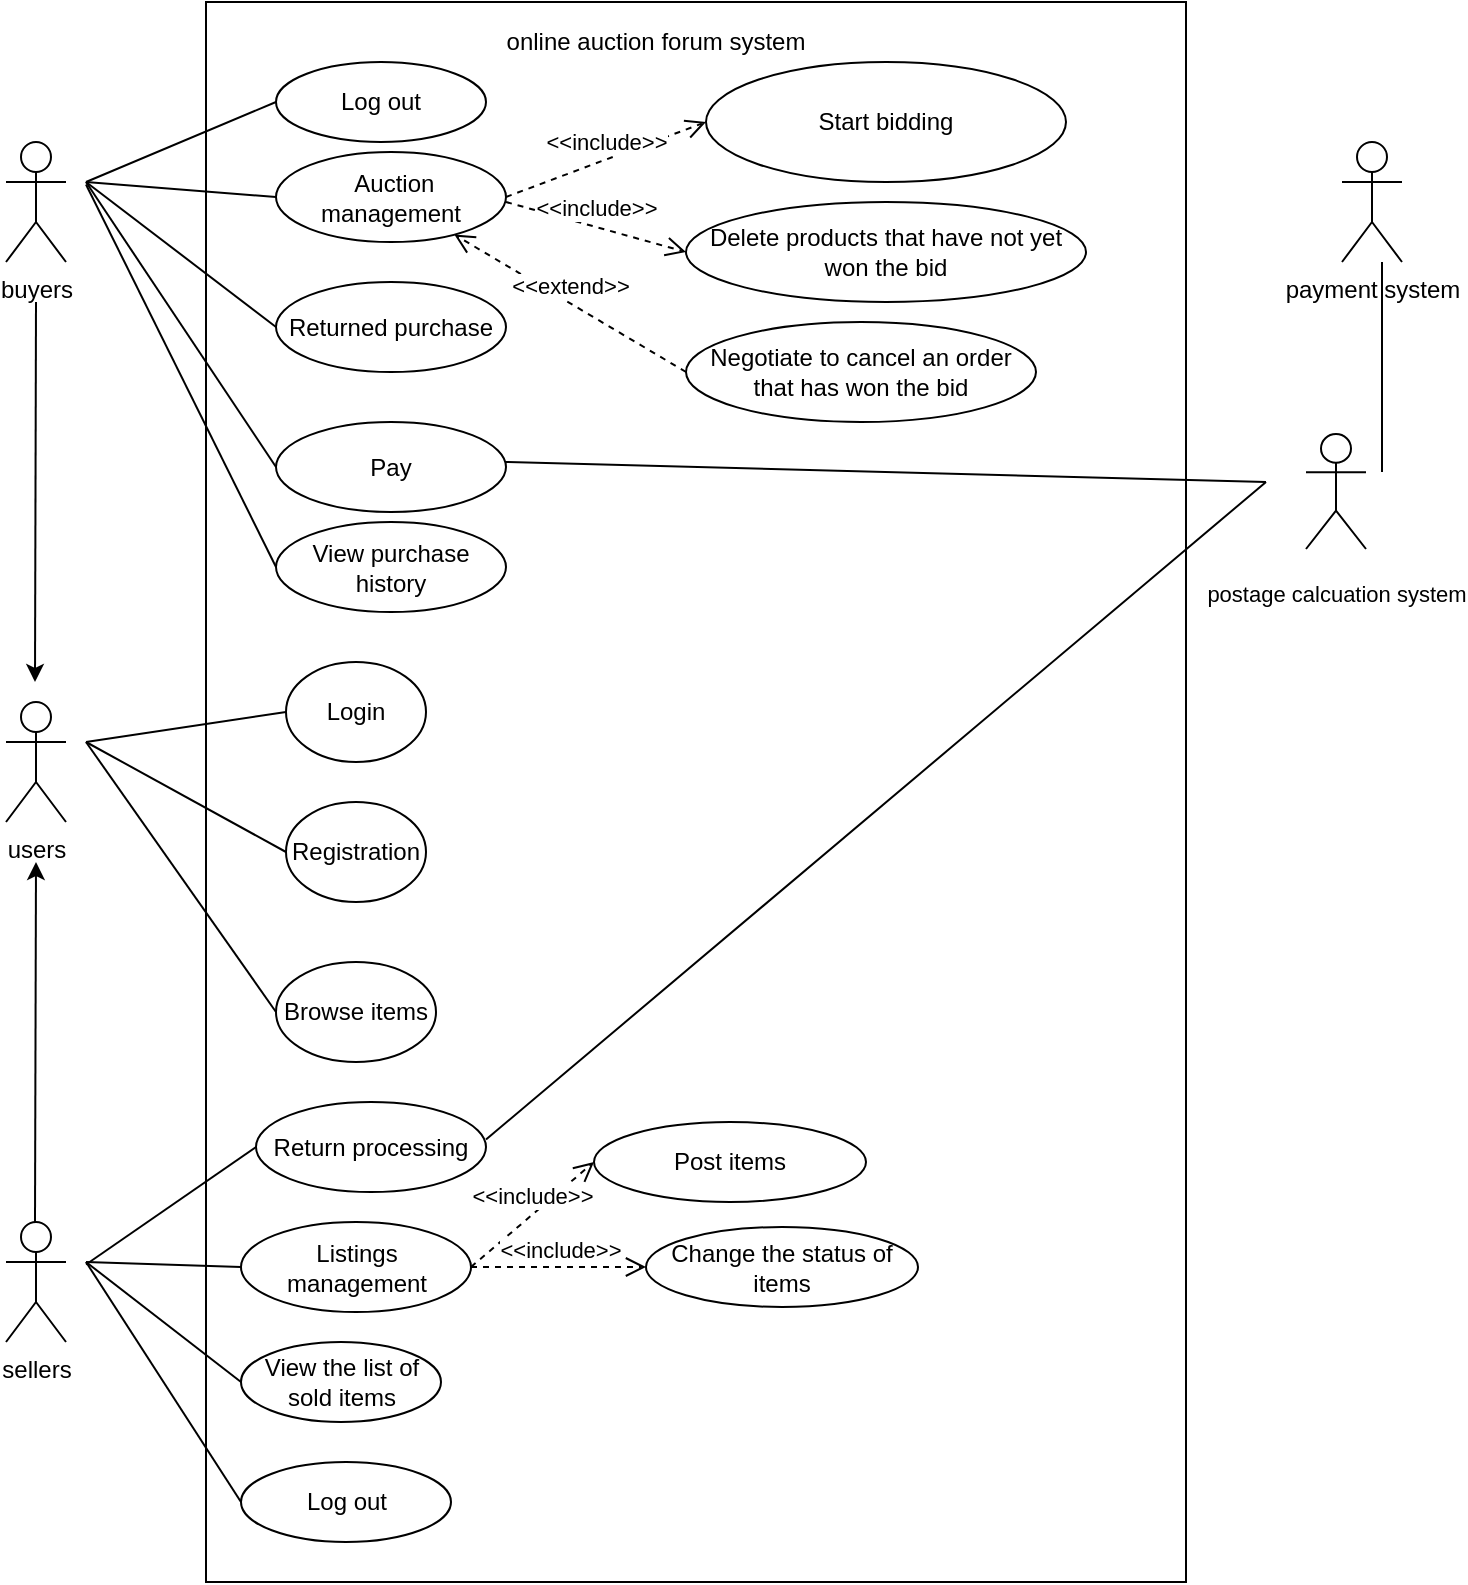 <mxfile version="13.9.9" type="github">
  <diagram id="SsrX-AIuFG0R5iQiASQq" name="Page-1">
    <mxGraphModel dx="1790" dy="819" grid="1" gridSize="10" guides="1" tooltips="1" connect="1" arrows="1" fold="1" page="1" pageScale="1" pageWidth="827" pageHeight="1169" math="0" shadow="0">
      <root>
        <mxCell id="0" />
        <mxCell id="1" parent="0" />
        <mxCell id="eIvzQgJbVZ74KpnRAHEC-1" value="users" style="shape=umlActor;verticalLabelPosition=bottom;verticalAlign=top;html=1;outlineConnect=0;" parent="1" vertex="1">
          <mxGeometry x="82" y="690" width="30" height="60" as="geometry" />
        </mxCell>
        <mxCell id="eIvzQgJbVZ74KpnRAHEC-3" value="" style="rounded=0;whiteSpace=wrap;html=1;" parent="1" vertex="1">
          <mxGeometry x="182" y="340" width="490" height="790" as="geometry" />
        </mxCell>
        <mxCell id="eIvzQgJbVZ74KpnRAHEC-4" value="online auction forum system" style="text;html=1;strokeColor=none;fillColor=none;align=center;verticalAlign=middle;whiteSpace=wrap;rounded=0;" parent="1" vertex="1">
          <mxGeometry x="307" y="350" width="200" height="20" as="geometry" />
        </mxCell>
        <mxCell id="eIvzQgJbVZ74KpnRAHEC-5" value="Login" style="ellipse;whiteSpace=wrap;html=1;" parent="1" vertex="1">
          <mxGeometry x="222" y="670" width="70" height="50" as="geometry" />
        </mxCell>
        <mxCell id="eIvzQgJbVZ74KpnRAHEC-6" value="" style="endArrow=classic;html=1;" parent="1" edge="1">
          <mxGeometry width="50" height="50" relative="1" as="geometry">
            <mxPoint x="96.5" y="950" as="sourcePoint" />
            <mxPoint x="97" y="770" as="targetPoint" />
            <Array as="points" />
          </mxGeometry>
        </mxCell>
        <mxCell id="eIvzQgJbVZ74KpnRAHEC-7" value="" style="endArrow=classic;html=1;" parent="1" edge="1">
          <mxGeometry width="50" height="50" relative="1" as="geometry">
            <mxPoint x="97" y="490" as="sourcePoint" />
            <mxPoint x="96.5" y="680" as="targetPoint" />
          </mxGeometry>
        </mxCell>
        <mxCell id="eIvzQgJbVZ74KpnRAHEC-10" value="buyers" style="shape=umlActor;verticalLabelPosition=bottom;verticalAlign=top;html=1;outlineConnect=0;" parent="1" vertex="1">
          <mxGeometry x="82" y="410" width="30" height="60" as="geometry" />
        </mxCell>
        <mxCell id="eIvzQgJbVZ74KpnRAHEC-12" value="sellers" style="shape=umlActor;verticalLabelPosition=bottom;verticalAlign=top;html=1;outlineConnect=0;" parent="1" vertex="1">
          <mxGeometry x="82" y="950" width="30" height="60" as="geometry" />
        </mxCell>
        <mxCell id="eIvzQgJbVZ74KpnRAHEC-17" value="" style="endArrow=none;html=1;" parent="1" edge="1">
          <mxGeometry width="50" height="50" relative="1" as="geometry">
            <mxPoint x="122" y="710" as="sourcePoint" />
            <mxPoint x="222" y="695" as="targetPoint" />
          </mxGeometry>
        </mxCell>
        <mxCell id="eIvzQgJbVZ74KpnRAHEC-18" value="Registration" style="ellipse;whiteSpace=wrap;html=1;" parent="1" vertex="1">
          <mxGeometry x="222" y="740" width="70" height="50" as="geometry" />
        </mxCell>
        <mxCell id="eIvzQgJbVZ74KpnRAHEC-19" value="" style="endArrow=none;html=1;entryX=0;entryY=0.5;entryDx=0;entryDy=0;" parent="1" target="eIvzQgJbVZ74KpnRAHEC-18" edge="1">
          <mxGeometry width="50" height="50" relative="1" as="geometry">
            <mxPoint x="122" y="710" as="sourcePoint" />
            <mxPoint x="232" y="705" as="targetPoint" />
          </mxGeometry>
        </mxCell>
        <mxCell id="eIvzQgJbVZ74KpnRAHEC-20" value="Browse items" style="ellipse;whiteSpace=wrap;html=1;" parent="1" vertex="1">
          <mxGeometry x="217" y="820" width="80" height="50" as="geometry" />
        </mxCell>
        <mxCell id="eIvzQgJbVZ74KpnRAHEC-21" value="" style="endArrow=none;html=1;entryX=0;entryY=0.5;entryDx=0;entryDy=0;" parent="1" target="eIvzQgJbVZ74KpnRAHEC-20" edge="1">
          <mxGeometry width="50" height="50" relative="1" as="geometry">
            <mxPoint x="122" y="710" as="sourcePoint" />
            <mxPoint x="232" y="775" as="targetPoint" />
          </mxGeometry>
        </mxCell>
        <mxCell id="eIvzQgJbVZ74KpnRAHEC-22" value="&amp;nbsp;Auction&lt;br&gt;management" style="ellipse;whiteSpace=wrap;html=1;" parent="1" vertex="1">
          <mxGeometry x="217" y="415" width="115" height="45" as="geometry" />
        </mxCell>
        <mxCell id="eIvzQgJbVZ74KpnRAHEC-23" value="" style="endArrow=none;html=1;entryX=0;entryY=0.5;entryDx=0;entryDy=0;" parent="1" target="eIvzQgJbVZ74KpnRAHEC-22" edge="1">
          <mxGeometry width="50" height="50" relative="1" as="geometry">
            <mxPoint x="122" y="430" as="sourcePoint" />
            <mxPoint x="222" y="415" as="targetPoint" />
          </mxGeometry>
        </mxCell>
        <mxCell id="eIvzQgJbVZ74KpnRAHEC-28" value="&amp;lt;&amp;lt;include&amp;gt;&amp;gt;" style="html=1;verticalAlign=bottom;endArrow=open;dashed=1;endSize=8;exitX=1;exitY=0.5;exitDx=0;exitDy=0;entryX=0;entryY=0.5;entryDx=0;entryDy=0;" parent="1" source="eIvzQgJbVZ74KpnRAHEC-22" target="eIvzQgJbVZ74KpnRAHEC-29" edge="1">
          <mxGeometry relative="1" as="geometry">
            <mxPoint x="392" y="550" as="sourcePoint" />
            <mxPoint x="312" y="550" as="targetPoint" />
          </mxGeometry>
        </mxCell>
        <mxCell id="eIvzQgJbVZ74KpnRAHEC-29" value="Start bidding" style="ellipse;whiteSpace=wrap;html=1;" parent="1" vertex="1">
          <mxGeometry x="432" y="370" width="180" height="60" as="geometry" />
        </mxCell>
        <mxCell id="eIvzQgJbVZ74KpnRAHEC-31" value="Delete products that have not yet won the bid" style="ellipse;whiteSpace=wrap;html=1;" parent="1" vertex="1">
          <mxGeometry x="422" y="440" width="200" height="50" as="geometry" />
        </mxCell>
        <mxCell id="eIvzQgJbVZ74KpnRAHEC-32" value="&amp;lt;&amp;lt;include&amp;gt;&amp;gt;" style="html=1;verticalAlign=bottom;endArrow=open;dashed=1;endSize=8;entryX=0;entryY=0.5;entryDx=0;entryDy=0;" parent="1" target="eIvzQgJbVZ74KpnRAHEC-31" edge="1">
          <mxGeometry relative="1" as="geometry">
            <mxPoint x="332" y="440" as="sourcePoint" />
            <mxPoint x="442" y="410" as="targetPoint" />
          </mxGeometry>
        </mxCell>
        <mxCell id="eIvzQgJbVZ74KpnRAHEC-33" value="Negotiate to cancel an order that has won the bid" style="ellipse;whiteSpace=wrap;html=1;" parent="1" vertex="1">
          <mxGeometry x="422" y="500" width="175" height="50" as="geometry" />
        </mxCell>
        <mxCell id="eIvzQgJbVZ74KpnRAHEC-34" value="&amp;lt;&amp;lt;extend&amp;gt;&amp;gt;" style="html=1;verticalAlign=bottom;endArrow=open;dashed=1;endSize=8;" parent="1" target="eIvzQgJbVZ74KpnRAHEC-22" edge="1">
          <mxGeometry relative="1" as="geometry">
            <mxPoint x="422" y="525" as="sourcePoint" />
            <mxPoint x="512" y="550" as="targetPoint" />
          </mxGeometry>
        </mxCell>
        <mxCell id="eIvzQgJbVZ74KpnRAHEC-35" value="Returned purchase" style="ellipse;whiteSpace=wrap;html=1;" parent="1" vertex="1">
          <mxGeometry x="217" y="480" width="115" height="45" as="geometry" />
        </mxCell>
        <mxCell id="eIvzQgJbVZ74KpnRAHEC-36" value="Pay" style="ellipse;whiteSpace=wrap;html=1;" parent="1" vertex="1">
          <mxGeometry x="217" y="550" width="115" height="45" as="geometry" />
        </mxCell>
        <mxCell id="eIvzQgJbVZ74KpnRAHEC-37" value="" style="endArrow=none;html=1;entryX=0;entryY=0.5;entryDx=0;entryDy=0;" parent="1" target="eIvzQgJbVZ74KpnRAHEC-35" edge="1">
          <mxGeometry width="50" height="50" relative="1" as="geometry">
            <mxPoint x="122" y="430" as="sourcePoint" />
            <mxPoint x="227" y="447.5" as="targetPoint" />
          </mxGeometry>
        </mxCell>
        <mxCell id="eIvzQgJbVZ74KpnRAHEC-38" value="" style="endArrow=none;html=1;entryX=0;entryY=0.5;entryDx=0;entryDy=0;" parent="1" target="eIvzQgJbVZ74KpnRAHEC-36" edge="1">
          <mxGeometry width="50" height="50" relative="1" as="geometry">
            <mxPoint x="122" y="430" as="sourcePoint" />
            <mxPoint x="237" y="457.5" as="targetPoint" />
          </mxGeometry>
        </mxCell>
        <mxCell id="eIvzQgJbVZ74KpnRAHEC-39" value="&lt;p style=&quot;line-height: 60%&quot;&gt;&lt;font style=&quot;font-size: 11px&quot;&gt;postage calcuation system&lt;/font&gt;&lt;/p&gt;" style="shape=umlActor;verticalLabelPosition=bottom;verticalAlign=top;html=1;outlineConnect=0;" parent="1" vertex="1">
          <mxGeometry x="732" y="556" width="30" height="57.5" as="geometry" />
        </mxCell>
        <mxCell id="eIvzQgJbVZ74KpnRAHEC-42" value="" style="endArrow=none;html=1;" parent="1" edge="1">
          <mxGeometry width="50" height="50" relative="1" as="geometry">
            <mxPoint x="332" y="570" as="sourcePoint" />
            <mxPoint x="712" y="580" as="targetPoint" />
          </mxGeometry>
        </mxCell>
        <mxCell id="eIvzQgJbVZ74KpnRAHEC-43" value="View purchase history" style="ellipse;whiteSpace=wrap;html=1;" parent="1" vertex="1">
          <mxGeometry x="217" y="600" width="115" height="45" as="geometry" />
        </mxCell>
        <mxCell id="eIvzQgJbVZ74KpnRAHEC-44" value="" style="endArrow=none;html=1;entryX=0;entryY=0.5;entryDx=0;entryDy=0;" parent="1" target="eIvzQgJbVZ74KpnRAHEC-43" edge="1">
          <mxGeometry width="50" height="50" relative="1" as="geometry">
            <mxPoint x="122" y="431.25" as="sourcePoint" />
            <mxPoint x="217" y="573.75" as="targetPoint" />
          </mxGeometry>
        </mxCell>
        <mxCell id="eIvzQgJbVZ74KpnRAHEC-45" value="Listings management" style="ellipse;whiteSpace=wrap;html=1;" parent="1" vertex="1">
          <mxGeometry x="199.5" y="950" width="115" height="45" as="geometry" />
        </mxCell>
        <mxCell id="eIvzQgJbVZ74KpnRAHEC-46" value="" style="endArrow=none;html=1;entryX=0;entryY=0.5;entryDx=0;entryDy=0;" parent="1" target="eIvzQgJbVZ74KpnRAHEC-45" edge="1">
          <mxGeometry width="50" height="50" relative="1" as="geometry">
            <mxPoint x="122" y="970" as="sourcePoint" />
            <mxPoint x="217" y="1105" as="targetPoint" />
          </mxGeometry>
        </mxCell>
        <mxCell id="eIvzQgJbVZ74KpnRAHEC-47" value="Post items" style="ellipse;whiteSpace=wrap;html=1;" parent="1" vertex="1">
          <mxGeometry x="376" y="900" width="136" height="40" as="geometry" />
        </mxCell>
        <mxCell id="eIvzQgJbVZ74KpnRAHEC-48" value="&amp;lt;&amp;lt;include&amp;gt;&amp;gt;" style="html=1;verticalAlign=bottom;endArrow=open;dashed=1;endSize=8;exitX=1;exitY=0.5;exitDx=0;exitDy=0;entryX=0;entryY=0.5;entryDx=0;entryDy=0;" parent="1" source="eIvzQgJbVZ74KpnRAHEC-45" target="eIvzQgJbVZ74KpnRAHEC-47" edge="1">
          <mxGeometry relative="1" as="geometry">
            <mxPoint x="314.5" y="967.5" as="sourcePoint" />
            <mxPoint x="414.5" y="930" as="targetPoint" />
          </mxGeometry>
        </mxCell>
        <mxCell id="eIvzQgJbVZ74KpnRAHEC-49" value="Change the status of items" style="ellipse;whiteSpace=wrap;html=1;" parent="1" vertex="1">
          <mxGeometry x="402" y="952.5" width="136" height="40" as="geometry" />
        </mxCell>
        <mxCell id="eIvzQgJbVZ74KpnRAHEC-50" value="&amp;lt;&amp;lt;include&amp;gt;&amp;gt;" style="html=1;verticalAlign=bottom;endArrow=open;dashed=1;endSize=8;exitX=1;exitY=0.5;exitDx=0;exitDy=0;entryX=0;entryY=0.5;entryDx=0;entryDy=0;" parent="1" source="eIvzQgJbVZ74KpnRAHEC-45" target="eIvzQgJbVZ74KpnRAHEC-49" edge="1">
          <mxGeometry relative="1" as="geometry">
            <mxPoint x="324.5" y="977.5" as="sourcePoint" />
            <mxPoint x="386" y="930" as="targetPoint" />
          </mxGeometry>
        </mxCell>
        <mxCell id="eIvzQgJbVZ74KpnRAHEC-51" value="View the list of sold items" style="ellipse;whiteSpace=wrap;html=1;" parent="1" vertex="1">
          <mxGeometry x="199.5" y="1010" width="100" height="40" as="geometry" />
        </mxCell>
        <mxCell id="eIvzQgJbVZ74KpnRAHEC-52" value="" style="endArrow=none;html=1;entryX=0;entryY=0.5;entryDx=0;entryDy=0;" parent="1" target="eIvzQgJbVZ74KpnRAHEC-51" edge="1">
          <mxGeometry width="50" height="50" relative="1" as="geometry">
            <mxPoint x="122" y="970" as="sourcePoint" />
            <mxPoint x="209.5" y="982.5" as="targetPoint" />
          </mxGeometry>
        </mxCell>
        <mxCell id="eIvzQgJbVZ74KpnRAHEC-53" value="Log out" style="ellipse;whiteSpace=wrap;html=1;" parent="1" vertex="1">
          <mxGeometry x="217" y="370" width="105" height="40" as="geometry" />
        </mxCell>
        <mxCell id="eIvzQgJbVZ74KpnRAHEC-54" value="" style="endArrow=none;html=1;entryX=0;entryY=0.5;entryDx=0;entryDy=0;" parent="1" target="eIvzQgJbVZ74KpnRAHEC-53" edge="1">
          <mxGeometry width="50" height="50" relative="1" as="geometry">
            <mxPoint x="122" y="430" as="sourcePoint" />
            <mxPoint x="217" y="437.5" as="targetPoint" />
          </mxGeometry>
        </mxCell>
        <mxCell id="eIvzQgJbVZ74KpnRAHEC-55" value="Log out" style="ellipse;whiteSpace=wrap;html=1;" parent="1" vertex="1">
          <mxGeometry x="199.5" y="1070" width="105" height="40" as="geometry" />
        </mxCell>
        <mxCell id="eIvzQgJbVZ74KpnRAHEC-56" value="" style="endArrow=none;html=1;entryX=0;entryY=0.5;entryDx=0;entryDy=0;" parent="1" target="eIvzQgJbVZ74KpnRAHEC-55" edge="1">
          <mxGeometry width="50" height="50" relative="1" as="geometry">
            <mxPoint x="122" y="970" as="sourcePoint" />
            <mxPoint x="199.5" y="1030" as="targetPoint" />
          </mxGeometry>
        </mxCell>
        <mxCell id="eIvzQgJbVZ74KpnRAHEC-57" value="Return processing" style="ellipse;whiteSpace=wrap;html=1;" parent="1" vertex="1">
          <mxGeometry x="207" y="890" width="115" height="45" as="geometry" />
        </mxCell>
        <mxCell id="eIvzQgJbVZ74KpnRAHEC-58" value="" style="endArrow=none;html=1;entryX=0;entryY=0.5;entryDx=0;entryDy=0;" parent="1" target="eIvzQgJbVZ74KpnRAHEC-57" edge="1">
          <mxGeometry width="50" height="50" relative="1" as="geometry">
            <mxPoint x="122" y="971.25" as="sourcePoint" />
            <mxPoint x="199.5" y="973.75" as="targetPoint" />
          </mxGeometry>
        </mxCell>
        <mxCell id="eIvzQgJbVZ74KpnRAHEC-59" value="" style="endArrow=none;html=1;" parent="1" edge="1">
          <mxGeometry width="50" height="50" relative="1" as="geometry">
            <mxPoint x="322" y="908.75" as="sourcePoint" />
            <mxPoint x="712" y="580" as="targetPoint" />
          </mxGeometry>
        </mxCell>
        <mxCell id="eIvzQgJbVZ74KpnRAHEC-60" value="payment system" style="shape=umlActor;verticalLabelPosition=bottom;verticalAlign=top;html=1;outlineConnect=0;" parent="1" vertex="1">
          <mxGeometry x="750" y="410" width="30" height="60" as="geometry" />
        </mxCell>
        <mxCell id="eIvzQgJbVZ74KpnRAHEC-61" value="" style="endArrow=none;html=1;" parent="1" edge="1">
          <mxGeometry width="50" height="50" relative="1" as="geometry">
            <mxPoint x="770" y="575" as="sourcePoint" />
            <mxPoint x="770" y="470" as="targetPoint" />
          </mxGeometry>
        </mxCell>
      </root>
    </mxGraphModel>
  </diagram>
</mxfile>
